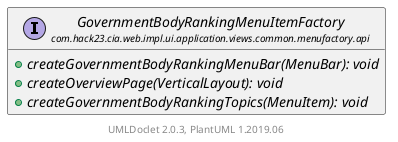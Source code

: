 @startuml
    set namespaceSeparator none
    hide empty fields
    hide empty methods

    interface "<size:14>GovernmentBodyRankingMenuItemFactory\n<size:10>com.hack23.cia.web.impl.ui.application.views.common.menufactory.api" as com.hack23.cia.web.impl.ui.application.views.common.menufactory.api.GovernmentBodyRankingMenuItemFactory [[GovernmentBodyRankingMenuItemFactory.html]] {
        {abstract} +createGovernmentBodyRankingMenuBar(MenuBar): void
        {abstract} +createOverviewPage(VerticalLayout): void
        {abstract} +createGovernmentBodyRankingTopics(MenuItem): void
    }

    center footer UMLDoclet 2.0.3, PlantUML 1.2019.06
@enduml
